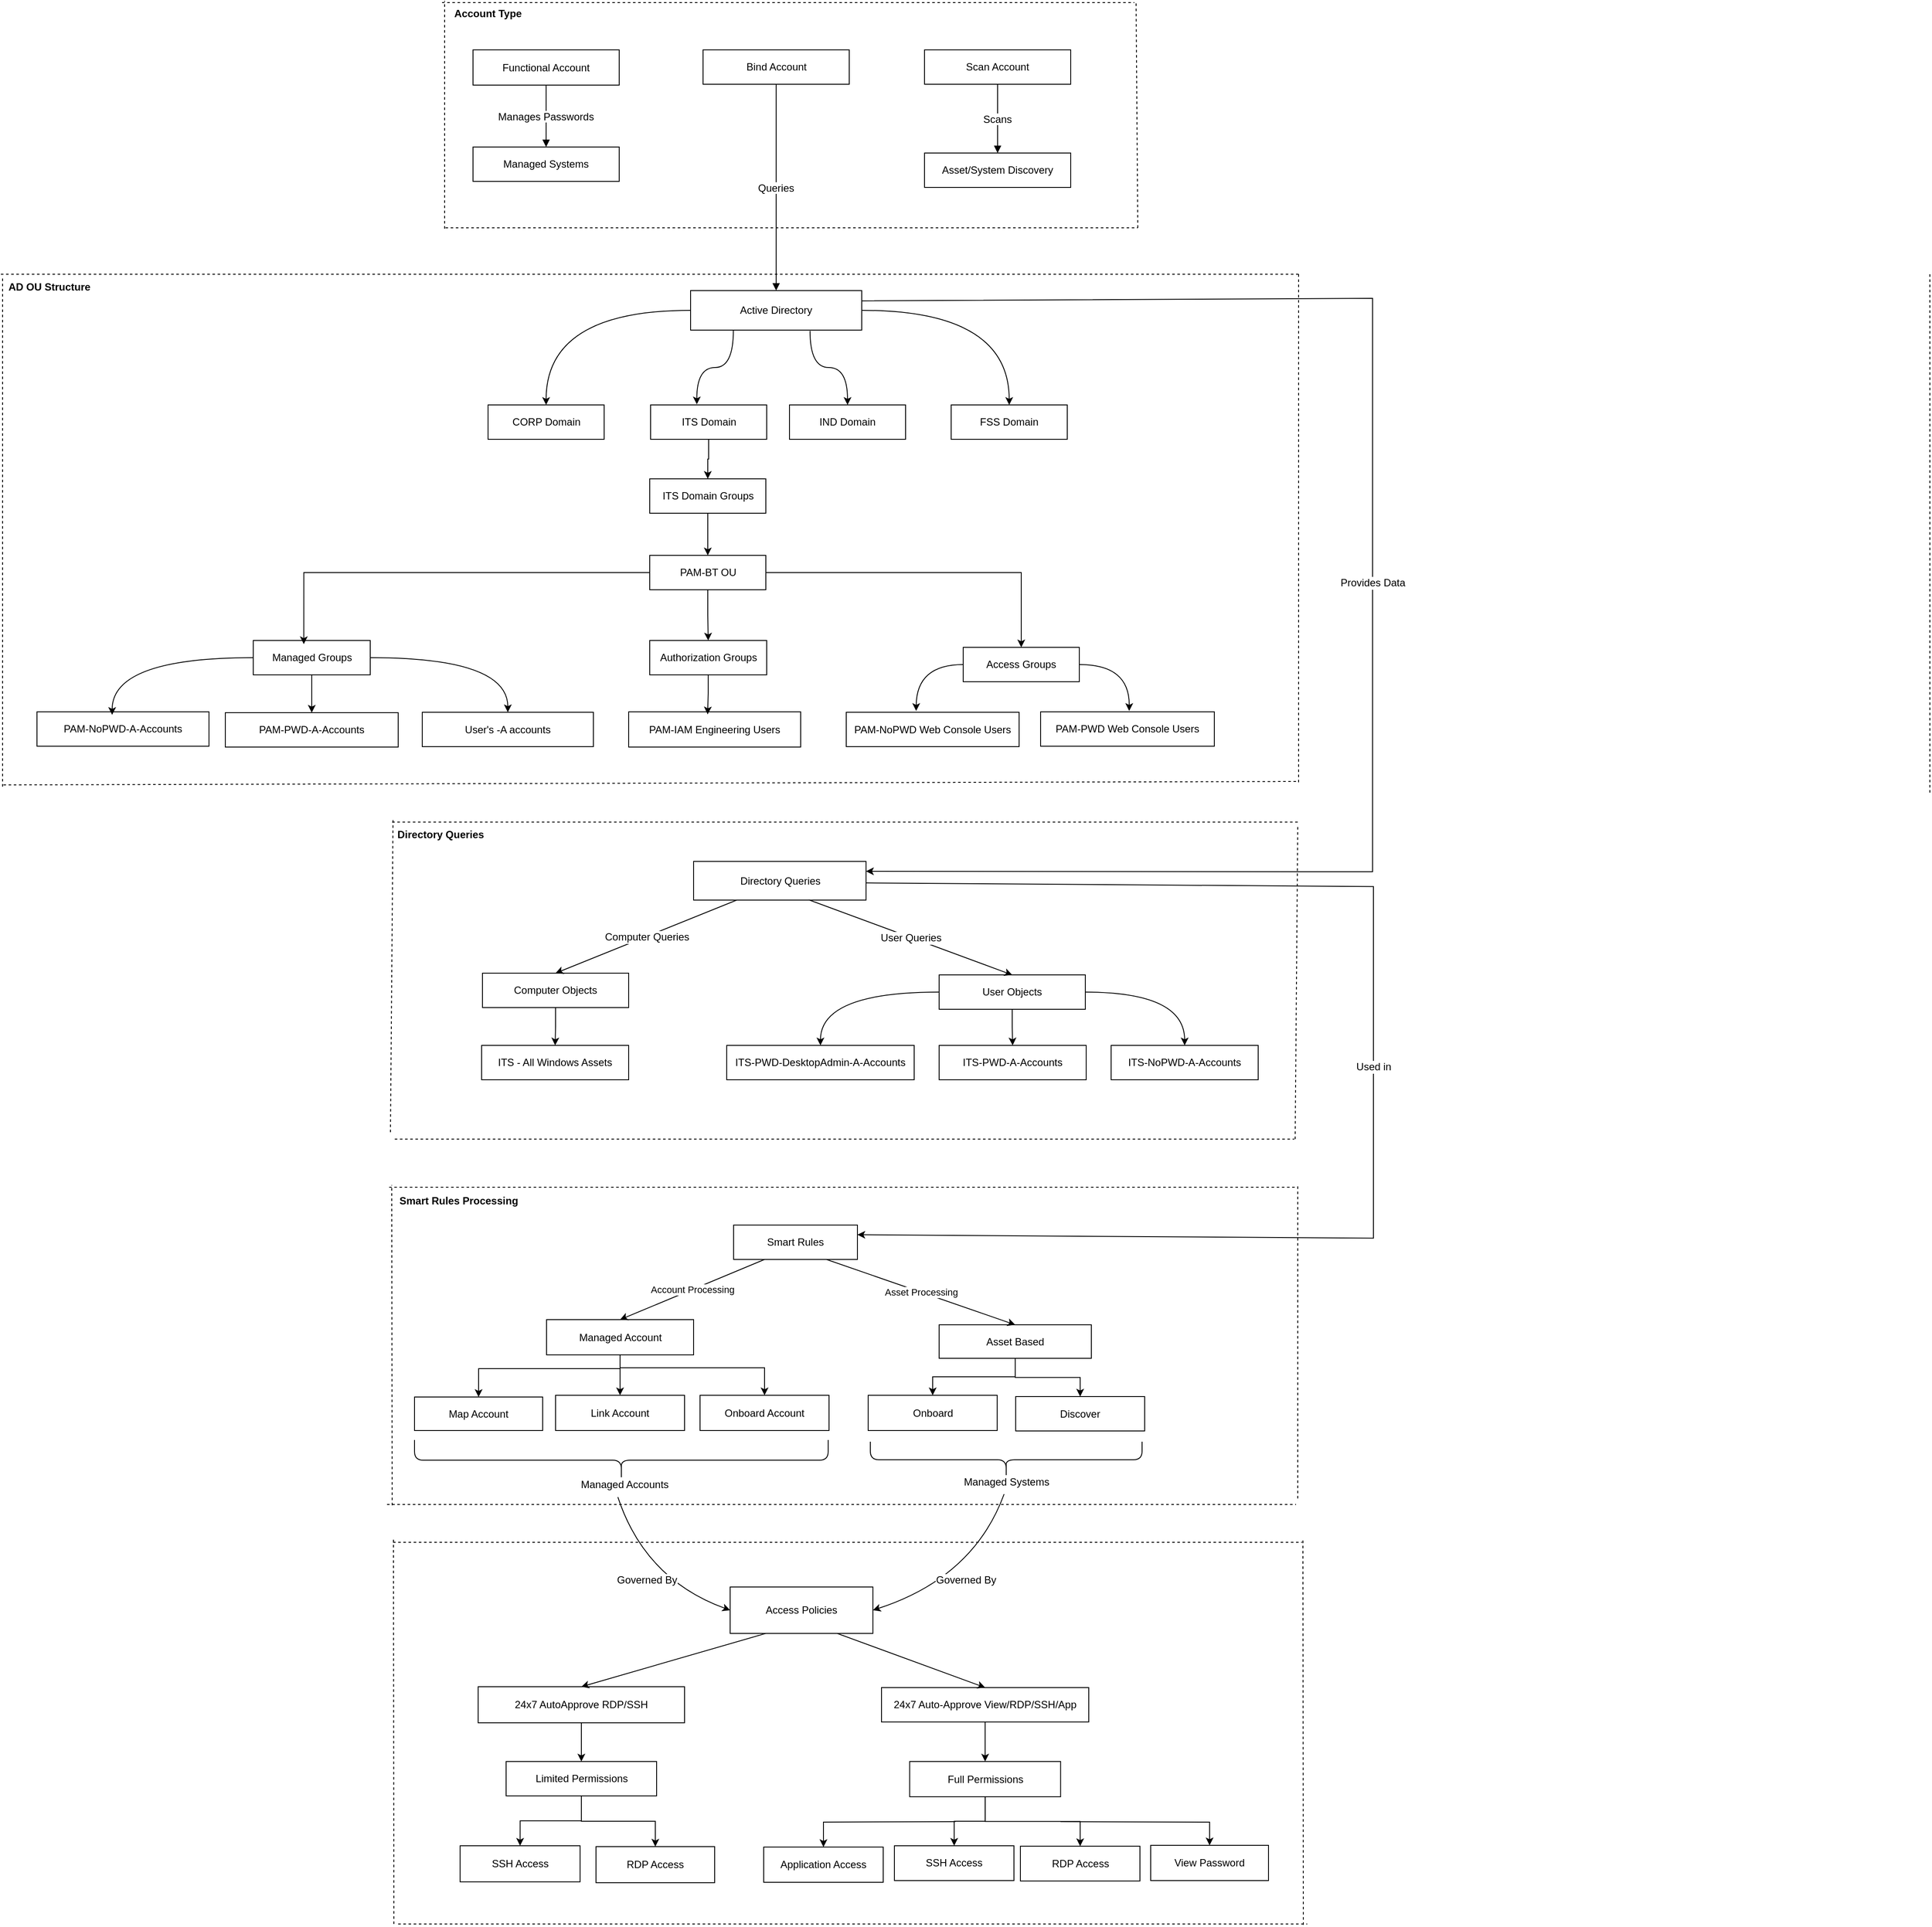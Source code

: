<mxfile version="26.0.5">
  <diagram id="C5RBs43oDa-KdzZeNtuy" name="Page-1">
    <mxGraphModel dx="-2862" dy="1114" grid="0" gridSize="10" guides="1" tooltips="1" connect="1" arrows="1" fold="1" page="1" pageScale="1" pageWidth="827" pageHeight="1169" math="0" shadow="0">
      <root>
        <mxCell id="WIyWlLk6GJQsqaUBKTNV-0" />
        <mxCell id="WIyWlLk6GJQsqaUBKTNV-1" parent="WIyWlLk6GJQsqaUBKTNV-0" />
        <mxCell id="CNHhCPIrSke7lp0K2qVO-101" value="Bind Account" style="whiteSpace=wrap;strokeWidth=1;" vertex="1" parent="WIyWlLk6GJQsqaUBKTNV-1">
          <mxGeometry x="6092.5" y="1224" width="170" height="40" as="geometry" />
        </mxCell>
        <mxCell id="CNHhCPIrSke7lp0K2qVO-102" value="Scan Account" style="whiteSpace=wrap;strokeWidth=1;" vertex="1" parent="WIyWlLk6GJQsqaUBKTNV-1">
          <mxGeometry x="6350" y="1224" width="170" height="40" as="geometry" />
        </mxCell>
        <mxCell id="CNHhCPIrSke7lp0K2qVO-218" style="edgeStyle=orthogonalEdgeStyle;rounded=0;orthogonalLoop=1;jettySize=auto;html=1;entryX=0.5;entryY=0;entryDx=0;entryDy=0;curved=1;" edge="1" parent="WIyWlLk6GJQsqaUBKTNV-1" source="CNHhCPIrSke7lp0K2qVO-104" target="CNHhCPIrSke7lp0K2qVO-106">
          <mxGeometry relative="1" as="geometry" />
        </mxCell>
        <mxCell id="CNHhCPIrSke7lp0K2qVO-219" style="edgeStyle=orthogonalEdgeStyle;rounded=0;orthogonalLoop=1;jettySize=auto;html=1;curved=1;exitX=0.698;exitY=1.019;exitDx=0;exitDy=0;exitPerimeter=0;entryX=0.5;entryY=0;entryDx=0;entryDy=0;" edge="1" parent="WIyWlLk6GJQsqaUBKTNV-1" source="CNHhCPIrSke7lp0K2qVO-104" target="CNHhCPIrSke7lp0K2qVO-107">
          <mxGeometry relative="1" as="geometry">
            <mxPoint x="6275" y="1632" as="targetPoint" />
          </mxGeometry>
        </mxCell>
        <mxCell id="CNHhCPIrSke7lp0K2qVO-220" style="edgeStyle=orthogonalEdgeStyle;rounded=0;orthogonalLoop=1;jettySize=auto;html=1;entryX=0.398;entryY=-0.017;entryDx=0;entryDy=0;curved=1;exitX=0.25;exitY=1;exitDx=0;exitDy=0;entryPerimeter=0;" edge="1" parent="WIyWlLk6GJQsqaUBKTNV-1" source="CNHhCPIrSke7lp0K2qVO-104" target="CNHhCPIrSke7lp0K2qVO-108">
          <mxGeometry relative="1" as="geometry" />
        </mxCell>
        <mxCell id="CNHhCPIrSke7lp0K2qVO-221" style="edgeStyle=orthogonalEdgeStyle;rounded=0;orthogonalLoop=1;jettySize=auto;html=1;entryX=0.5;entryY=0;entryDx=0;entryDy=0;curved=1;" edge="1" parent="WIyWlLk6GJQsqaUBKTNV-1" source="CNHhCPIrSke7lp0K2qVO-104" target="CNHhCPIrSke7lp0K2qVO-109">
          <mxGeometry relative="1" as="geometry" />
        </mxCell>
        <mxCell id="CNHhCPIrSke7lp0K2qVO-104" value="Active Directory" style="whiteSpace=wrap;strokeWidth=1;fontSize=12;" vertex="1" parent="WIyWlLk6GJQsqaUBKTNV-1">
          <mxGeometry x="6078" y="1504" width="199" height="46" as="geometry" />
        </mxCell>
        <mxCell id="CNHhCPIrSke7lp0K2qVO-105" value="Asset/System Discovery" style="whiteSpace=wrap;strokeWidth=1;" vertex="1" parent="WIyWlLk6GJQsqaUBKTNV-1">
          <mxGeometry x="6350" y="1344" width="170" height="40" as="geometry" />
        </mxCell>
        <mxCell id="CNHhCPIrSke7lp0K2qVO-106" value="FSS Domain" style="whiteSpace=wrap;strokeWidth=1;" vertex="1" parent="WIyWlLk6GJQsqaUBKTNV-1">
          <mxGeometry x="6381" y="1637" width="135" height="40" as="geometry" />
        </mxCell>
        <mxCell id="CNHhCPIrSke7lp0K2qVO-107" value="IND Domain" style="whiteSpace=wrap;strokeWidth=1;" vertex="1" parent="WIyWlLk6GJQsqaUBKTNV-1">
          <mxGeometry x="6193" y="1637" width="135" height="40" as="geometry" />
        </mxCell>
        <mxCell id="CNHhCPIrSke7lp0K2qVO-255" value="" style="edgeStyle=orthogonalEdgeStyle;rounded=0;orthogonalLoop=1;jettySize=auto;html=1;" edge="1" parent="WIyWlLk6GJQsqaUBKTNV-1" source="CNHhCPIrSke7lp0K2qVO-108" target="CNHhCPIrSke7lp0K2qVO-110">
          <mxGeometry relative="1" as="geometry" />
        </mxCell>
        <mxCell id="CNHhCPIrSke7lp0K2qVO-108" value="ITS Domain" style="whiteSpace=wrap;strokeWidth=1;" vertex="1" parent="WIyWlLk6GJQsqaUBKTNV-1">
          <mxGeometry x="6031.5" y="1637" width="135" height="40" as="geometry" />
        </mxCell>
        <mxCell id="CNHhCPIrSke7lp0K2qVO-109" value="CORP Domain" style="whiteSpace=wrap;strokeWidth=1;" vertex="1" parent="WIyWlLk6GJQsqaUBKTNV-1">
          <mxGeometry x="5842.5" y="1637" width="135" height="40" as="geometry" />
        </mxCell>
        <mxCell id="CNHhCPIrSke7lp0K2qVO-206" style="edgeStyle=orthogonalEdgeStyle;rounded=0;orthogonalLoop=1;jettySize=auto;html=1;entryX=0.5;entryY=0;entryDx=0;entryDy=0;" edge="1" parent="WIyWlLk6GJQsqaUBKTNV-1" source="CNHhCPIrSke7lp0K2qVO-110" target="CNHhCPIrSke7lp0K2qVO-111">
          <mxGeometry relative="1" as="geometry" />
        </mxCell>
        <mxCell id="CNHhCPIrSke7lp0K2qVO-110" value="ITS Domain Groups" style="whiteSpace=wrap;strokeWidth=1;" vertex="1" parent="WIyWlLk6GJQsqaUBKTNV-1">
          <mxGeometry x="6030.5" y="1723" width="135" height="40" as="geometry" />
        </mxCell>
        <mxCell id="CNHhCPIrSke7lp0K2qVO-207" style="edgeStyle=orthogonalEdgeStyle;rounded=0;orthogonalLoop=1;jettySize=auto;html=1;entryX=0.5;entryY=0;entryDx=0;entryDy=0;" edge="1" parent="WIyWlLk6GJQsqaUBKTNV-1" source="CNHhCPIrSke7lp0K2qVO-111" target="CNHhCPIrSke7lp0K2qVO-113">
          <mxGeometry relative="1" as="geometry" />
        </mxCell>
        <mxCell id="CNHhCPIrSke7lp0K2qVO-261" style="edgeStyle=orthogonalEdgeStyle;rounded=0;orthogonalLoop=1;jettySize=auto;html=1;entryX=0.5;entryY=0;entryDx=0;entryDy=0;" edge="1" parent="WIyWlLk6GJQsqaUBKTNV-1" source="CNHhCPIrSke7lp0K2qVO-111" target="CNHhCPIrSke7lp0K2qVO-112">
          <mxGeometry relative="1" as="geometry" />
        </mxCell>
        <mxCell id="CNHhCPIrSke7lp0K2qVO-111" value="PAM-BT OU" style="whiteSpace=wrap;strokeWidth=1;" vertex="1" parent="WIyWlLk6GJQsqaUBKTNV-1">
          <mxGeometry x="6030.5" y="1812" width="135" height="40" as="geometry" />
        </mxCell>
        <mxCell id="CNHhCPIrSke7lp0K2qVO-263" style="edgeStyle=orthogonalEdgeStyle;rounded=0;orthogonalLoop=1;jettySize=auto;html=1;curved=1;" edge="1" parent="WIyWlLk6GJQsqaUBKTNV-1" source="CNHhCPIrSke7lp0K2qVO-112">
          <mxGeometry relative="1" as="geometry">
            <mxPoint x="6340.286" y="1993" as="targetPoint" />
          </mxGeometry>
        </mxCell>
        <mxCell id="CNHhCPIrSke7lp0K2qVO-264" style="edgeStyle=orthogonalEdgeStyle;rounded=0;orthogonalLoop=1;jettySize=auto;html=1;curved=1;" edge="1" parent="WIyWlLk6GJQsqaUBKTNV-1" source="CNHhCPIrSke7lp0K2qVO-112">
          <mxGeometry relative="1" as="geometry">
            <mxPoint x="6588" y="1993" as="targetPoint" />
          </mxGeometry>
        </mxCell>
        <mxCell id="CNHhCPIrSke7lp0K2qVO-112" value="Access Groups" style="whiteSpace=wrap;strokeWidth=1;" vertex="1" parent="WIyWlLk6GJQsqaUBKTNV-1">
          <mxGeometry x="6395" y="1919" width="135" height="40" as="geometry" />
        </mxCell>
        <mxCell id="CNHhCPIrSke7lp0K2qVO-113" value="Authorization Groups" style="whiteSpace=wrap;strokeWidth=1;" vertex="1" parent="WIyWlLk6GJQsqaUBKTNV-1">
          <mxGeometry x="6030.5" y="1911" width="136" height="40" as="geometry" />
        </mxCell>
        <mxCell id="CNHhCPIrSke7lp0K2qVO-256" style="edgeStyle=orthogonalEdgeStyle;rounded=0;orthogonalLoop=1;jettySize=auto;html=1;entryX=0.5;entryY=0;entryDx=0;entryDy=0;" edge="1" parent="WIyWlLk6GJQsqaUBKTNV-1" source="CNHhCPIrSke7lp0K2qVO-114" target="CNHhCPIrSke7lp0K2qVO-119">
          <mxGeometry relative="1" as="geometry" />
        </mxCell>
        <mxCell id="CNHhCPIrSke7lp0K2qVO-257" style="edgeStyle=orthogonalEdgeStyle;rounded=0;orthogonalLoop=1;jettySize=auto;html=1;entryX=0.5;entryY=0;entryDx=0;entryDy=0;curved=1;" edge="1" parent="WIyWlLk6GJQsqaUBKTNV-1" source="CNHhCPIrSke7lp0K2qVO-114" target="CNHhCPIrSke7lp0K2qVO-118">
          <mxGeometry relative="1" as="geometry" />
        </mxCell>
        <mxCell id="CNHhCPIrSke7lp0K2qVO-114" value="Managed Groups" style="whiteSpace=wrap;strokeWidth=1;" vertex="1" parent="WIyWlLk6GJQsqaUBKTNV-1">
          <mxGeometry x="5569.5" y="1911" width="136" height="40" as="geometry" />
        </mxCell>
        <mxCell id="CNHhCPIrSke7lp0K2qVO-115" value="PAM-PWD Web Console Users" style="whiteSpace=wrap;strokeWidth=1;" vertex="1" parent="WIyWlLk6GJQsqaUBKTNV-1">
          <mxGeometry x="6485" y="1994" width="202" height="40" as="geometry" />
        </mxCell>
        <mxCell id="CNHhCPIrSke7lp0K2qVO-116" value="PAM-NoPWD Web Console Users" style="whiteSpace=wrap;strokeWidth=1;" vertex="1" parent="WIyWlLk6GJQsqaUBKTNV-1">
          <mxGeometry x="6259" y="1994.5" width="201" height="40" as="geometry" />
        </mxCell>
        <mxCell id="CNHhCPIrSke7lp0K2qVO-117" value="PAM-IAM Engineering Users" style="whiteSpace=wrap;strokeWidth=1;" vertex="1" parent="WIyWlLk6GJQsqaUBKTNV-1">
          <mxGeometry x="6006" y="1994" width="200" height="41" as="geometry" />
        </mxCell>
        <mxCell id="CNHhCPIrSke7lp0K2qVO-118" value="User&#39;s -A accounts" style="whiteSpace=wrap;strokeWidth=1;" vertex="1" parent="WIyWlLk6GJQsqaUBKTNV-1">
          <mxGeometry x="5766" y="1994.5" width="199" height="40" as="geometry" />
        </mxCell>
        <mxCell id="CNHhCPIrSke7lp0K2qVO-119" value="PAM-PWD-A-Accounts" style="whiteSpace=wrap;strokeWidth=1;" vertex="1" parent="WIyWlLk6GJQsqaUBKTNV-1">
          <mxGeometry x="5537" y="1995" width="201" height="40" as="geometry" />
        </mxCell>
        <mxCell id="CNHhCPIrSke7lp0K2qVO-120" value="PAM-NoPWD-A-Accounts" style="whiteSpace=wrap;strokeWidth=1;" vertex="1" parent="WIyWlLk6GJQsqaUBKTNV-1">
          <mxGeometry x="5318" y="1994" width="200" height="40" as="geometry" />
        </mxCell>
        <mxCell id="CNHhCPIrSke7lp0K2qVO-128" value="Smart Rules" style="whiteSpace=wrap;strokeWidth=1;" vertex="1" parent="WIyWlLk6GJQsqaUBKTNV-1">
          <mxGeometry x="6128" y="2591" width="144" height="40" as="geometry" />
        </mxCell>
        <mxCell id="CNHhCPIrSke7lp0K2qVO-305" style="edgeStyle=orthogonalEdgeStyle;rounded=0;orthogonalLoop=1;jettySize=auto;html=1;entryX=0.5;entryY=0;entryDx=0;entryDy=0;curved=0;" edge="1" parent="WIyWlLk6GJQsqaUBKTNV-1" source="CNHhCPIrSke7lp0K2qVO-129" target="CNHhCPIrSke7lp0K2qVO-131">
          <mxGeometry relative="1" as="geometry" />
        </mxCell>
        <mxCell id="CNHhCPIrSke7lp0K2qVO-306" style="edgeStyle=orthogonalEdgeStyle;rounded=0;orthogonalLoop=1;jettySize=auto;html=1;entryX=0.5;entryY=0;entryDx=0;entryDy=0;" edge="1" parent="WIyWlLk6GJQsqaUBKTNV-1" source="CNHhCPIrSke7lp0K2qVO-129" target="CNHhCPIrSke7lp0K2qVO-132">
          <mxGeometry relative="1" as="geometry" />
        </mxCell>
        <mxCell id="CNHhCPIrSke7lp0K2qVO-129" value="Asset Based" style="whiteSpace=wrap;strokeWidth=1;" vertex="1" parent="WIyWlLk6GJQsqaUBKTNV-1">
          <mxGeometry x="6367" y="2707" width="177" height="39" as="geometry" />
        </mxCell>
        <mxCell id="CNHhCPIrSke7lp0K2qVO-302" value="" style="edgeStyle=orthogonalEdgeStyle;rounded=0;orthogonalLoop=1;jettySize=auto;html=1;" edge="1" parent="WIyWlLk6GJQsqaUBKTNV-1" source="CNHhCPIrSke7lp0K2qVO-130" target="CNHhCPIrSke7lp0K2qVO-134">
          <mxGeometry relative="1" as="geometry" />
        </mxCell>
        <mxCell id="CNHhCPIrSke7lp0K2qVO-303" style="edgeStyle=orthogonalEdgeStyle;rounded=0;orthogonalLoop=1;jettySize=auto;html=1;entryX=0.5;entryY=0;entryDx=0;entryDy=0;" edge="1" parent="WIyWlLk6GJQsqaUBKTNV-1" source="CNHhCPIrSke7lp0K2qVO-130" target="CNHhCPIrSke7lp0K2qVO-133">
          <mxGeometry relative="1" as="geometry">
            <Array as="points">
              <mxPoint x="5996" y="2757" />
              <mxPoint x="6164" y="2757" />
            </Array>
          </mxGeometry>
        </mxCell>
        <mxCell id="CNHhCPIrSke7lp0K2qVO-304" style="edgeStyle=orthogonalEdgeStyle;rounded=0;orthogonalLoop=1;jettySize=auto;html=1;entryX=0.5;entryY=0;entryDx=0;entryDy=0;" edge="1" parent="WIyWlLk6GJQsqaUBKTNV-1" source="CNHhCPIrSke7lp0K2qVO-130" target="CNHhCPIrSke7lp0K2qVO-135">
          <mxGeometry relative="1" as="geometry">
            <Array as="points">
              <mxPoint x="5996" y="2758" />
              <mxPoint x="5831" y="2758" />
            </Array>
          </mxGeometry>
        </mxCell>
        <mxCell id="CNHhCPIrSke7lp0K2qVO-130" value="Managed Account" style="whiteSpace=wrap;strokeWidth=1;" vertex="1" parent="WIyWlLk6GJQsqaUBKTNV-1">
          <mxGeometry x="5910.5" y="2701" width="171" height="41" as="geometry" />
        </mxCell>
        <mxCell id="CNHhCPIrSke7lp0K2qVO-131" value="Discover" style="whiteSpace=wrap;strokeWidth=1;" vertex="1" parent="WIyWlLk6GJQsqaUBKTNV-1">
          <mxGeometry x="6456" y="2790.5" width="150" height="40" as="geometry" />
        </mxCell>
        <mxCell id="CNHhCPIrSke7lp0K2qVO-132" value="Onboard" style="whiteSpace=wrap;strokeWidth=1;" vertex="1" parent="WIyWlLk6GJQsqaUBKTNV-1">
          <mxGeometry x="6284.5" y="2789" width="150" height="41" as="geometry" />
        </mxCell>
        <mxCell id="CNHhCPIrSke7lp0K2qVO-133" value="Onboard Account" style="whiteSpace=wrap;strokeWidth=1;" vertex="1" parent="WIyWlLk6GJQsqaUBKTNV-1">
          <mxGeometry x="6089" y="2789" width="150" height="41" as="geometry" />
        </mxCell>
        <mxCell id="CNHhCPIrSke7lp0K2qVO-134" value="Link Account" style="whiteSpace=wrap;strokeWidth=1;" vertex="1" parent="WIyWlLk6GJQsqaUBKTNV-1">
          <mxGeometry x="5921" y="2789" width="150" height="41" as="geometry" />
        </mxCell>
        <mxCell id="CNHhCPIrSke7lp0K2qVO-135" value="Map Account" style="whiteSpace=wrap;strokeWidth=1;" vertex="1" parent="WIyWlLk6GJQsqaUBKTNV-1">
          <mxGeometry x="5757" y="2791" width="149" height="39" as="geometry" />
        </mxCell>
        <mxCell id="CNHhCPIrSke7lp0K2qVO-136" value="Access Policies" style="whiteSpace=wrap;strokeWidth=1;" vertex="1" parent="WIyWlLk6GJQsqaUBKTNV-1">
          <mxGeometry x="6124" y="3012" width="166" height="54" as="geometry" />
        </mxCell>
        <mxCell id="CNHhCPIrSke7lp0K2qVO-334" style="edgeStyle=orthogonalEdgeStyle;rounded=0;orthogonalLoop=1;jettySize=auto;html=1;entryX=0.5;entryY=0;entryDx=0;entryDy=0;" edge="1" parent="WIyWlLk6GJQsqaUBKTNV-1" source="CNHhCPIrSke7lp0K2qVO-137" target="CNHhCPIrSke7lp0K2qVO-139">
          <mxGeometry relative="1" as="geometry" />
        </mxCell>
        <mxCell id="CNHhCPIrSke7lp0K2qVO-137" value="24x7 Auto-Approve View/RDP/SSH/App" style="whiteSpace=wrap;strokeWidth=1;" vertex="1" parent="WIyWlLk6GJQsqaUBKTNV-1">
          <mxGeometry x="6300" y="3129" width="241" height="40" as="geometry" />
        </mxCell>
        <mxCell id="CNHhCPIrSke7lp0K2qVO-333" style="edgeStyle=orthogonalEdgeStyle;rounded=0;orthogonalLoop=1;jettySize=auto;html=1;entryX=0.5;entryY=0;entryDx=0;entryDy=0;" edge="1" parent="WIyWlLk6GJQsqaUBKTNV-1" source="CNHhCPIrSke7lp0K2qVO-138" target="CNHhCPIrSke7lp0K2qVO-140">
          <mxGeometry relative="1" as="geometry" />
        </mxCell>
        <mxCell id="CNHhCPIrSke7lp0K2qVO-138" value="24x7 AutoApprove RDP/SSH" style="whiteSpace=wrap;strokeWidth=1;" vertex="1" parent="WIyWlLk6GJQsqaUBKTNV-1">
          <mxGeometry x="5831" y="3128" width="240" height="42" as="geometry" />
        </mxCell>
        <mxCell id="CNHhCPIrSke7lp0K2qVO-337" value="" style="edgeStyle=orthogonalEdgeStyle;rounded=0;orthogonalLoop=1;jettySize=auto;html=1;" edge="1" parent="WIyWlLk6GJQsqaUBKTNV-1" source="CNHhCPIrSke7lp0K2qVO-139" target="CNHhCPIrSke7lp0K2qVO-143">
          <mxGeometry relative="1" as="geometry" />
        </mxCell>
        <mxCell id="CNHhCPIrSke7lp0K2qVO-338" style="edgeStyle=orthogonalEdgeStyle;rounded=0;orthogonalLoop=1;jettySize=auto;html=1;entryX=0.5;entryY=0;entryDx=0;entryDy=0;" edge="1" parent="WIyWlLk6GJQsqaUBKTNV-1" target="CNHhCPIrSke7lp0K2qVO-141">
          <mxGeometry relative="1" as="geometry">
            <mxPoint x="6508.25" y="3285.001" as="sourcePoint" />
            <mxPoint x="6681.5" y="3362.03" as="targetPoint" />
          </mxGeometry>
        </mxCell>
        <mxCell id="CNHhCPIrSke7lp0K2qVO-339" style="edgeStyle=orthogonalEdgeStyle;rounded=0;orthogonalLoop=1;jettySize=auto;html=1;entryX=0.5;entryY=0;entryDx=0;entryDy=0;" edge="1" parent="WIyWlLk6GJQsqaUBKTNV-1" source="CNHhCPIrSke7lp0K2qVO-139" target="CNHhCPIrSke7lp0K2qVO-142">
          <mxGeometry relative="1" as="geometry" />
        </mxCell>
        <mxCell id="CNHhCPIrSke7lp0K2qVO-340" style="edgeStyle=orthogonalEdgeStyle;rounded=0;orthogonalLoop=1;jettySize=auto;html=1;entryX=0.5;entryY=0;entryDx=0;entryDy=0;" edge="1" parent="WIyWlLk6GJQsqaUBKTNV-1" target="CNHhCPIrSke7lp0K2qVO-144">
          <mxGeometry relative="1" as="geometry">
            <mxPoint x="6386" y="3285" as="sourcePoint" />
            <mxPoint x="6232.5" y="3364.03" as="targetPoint" />
          </mxGeometry>
        </mxCell>
        <mxCell id="CNHhCPIrSke7lp0K2qVO-139" value="Full Permissions" style="whiteSpace=wrap;strokeWidth=1;" vertex="1" parent="WIyWlLk6GJQsqaUBKTNV-1">
          <mxGeometry x="6332.75" y="3215" width="175.5" height="41" as="geometry" />
        </mxCell>
        <mxCell id="CNHhCPIrSke7lp0K2qVO-335" style="edgeStyle=orthogonalEdgeStyle;rounded=0;orthogonalLoop=1;jettySize=auto;html=1;entryX=0.5;entryY=0;entryDx=0;entryDy=0;" edge="1" parent="WIyWlLk6GJQsqaUBKTNV-1" source="CNHhCPIrSke7lp0K2qVO-140" target="CNHhCPIrSke7lp0K2qVO-145">
          <mxGeometry relative="1" as="geometry" />
        </mxCell>
        <mxCell id="CNHhCPIrSke7lp0K2qVO-336" style="edgeStyle=orthogonalEdgeStyle;rounded=0;orthogonalLoop=1;jettySize=auto;html=1;entryX=0.5;entryY=0;entryDx=0;entryDy=0;" edge="1" parent="WIyWlLk6GJQsqaUBKTNV-1" source="CNHhCPIrSke7lp0K2qVO-140" target="CNHhCPIrSke7lp0K2qVO-146">
          <mxGeometry relative="1" as="geometry" />
        </mxCell>
        <mxCell id="CNHhCPIrSke7lp0K2qVO-140" value="Limited Permissions" style="whiteSpace=wrap;strokeWidth=1;" vertex="1" parent="WIyWlLk6GJQsqaUBKTNV-1">
          <mxGeometry x="5863.5" y="3215" width="175" height="40" as="geometry" />
        </mxCell>
        <mxCell id="CNHhCPIrSke7lp0K2qVO-141" value="View Password" style="whiteSpace=wrap;strokeWidth=1;" vertex="1" parent="WIyWlLk6GJQsqaUBKTNV-1">
          <mxGeometry x="6613" y="3312.5" width="137" height="41" as="geometry" />
        </mxCell>
        <mxCell id="CNHhCPIrSke7lp0K2qVO-142" value="RDP Access" style="whiteSpace=wrap;strokeWidth=1;" vertex="1" parent="WIyWlLk6GJQsqaUBKTNV-1">
          <mxGeometry x="6461.5" y="3313.5" width="139" height="40.5" as="geometry" />
        </mxCell>
        <mxCell id="CNHhCPIrSke7lp0K2qVO-143" value="SSH Access" style="whiteSpace=wrap;strokeWidth=1;" vertex="1" parent="WIyWlLk6GJQsqaUBKTNV-1">
          <mxGeometry x="6315" y="3313" width="139" height="40.5" as="geometry" />
        </mxCell>
        <mxCell id="CNHhCPIrSke7lp0K2qVO-144" value="Application Access" style="whiteSpace=wrap;strokeWidth=1;" vertex="1" parent="WIyWlLk6GJQsqaUBKTNV-1">
          <mxGeometry x="6163" y="3314.5" width="139" height="41" as="geometry" />
        </mxCell>
        <mxCell id="CNHhCPIrSke7lp0K2qVO-145" value="RDP Access" style="whiteSpace=wrap;strokeWidth=1;" vertex="1" parent="WIyWlLk6GJQsqaUBKTNV-1">
          <mxGeometry x="5968" y="3314" width="138" height="42" as="geometry" />
        </mxCell>
        <mxCell id="CNHhCPIrSke7lp0K2qVO-146" value="SSH Access" style="whiteSpace=wrap;strokeWidth=1;" vertex="1" parent="WIyWlLk6GJQsqaUBKTNV-1">
          <mxGeometry x="5810" y="3313" width="139.5" height="42" as="geometry" />
        </mxCell>
        <mxCell id="CNHhCPIrSke7lp0K2qVO-148" value="Queries" style="curved=1;startArrow=none;endArrow=block;exitX=0.5;exitY=1;entryX=0.5;entryY=0.01;rounded=0;fontSize=12;" edge="1" parent="WIyWlLk6GJQsqaUBKTNV-1" source="CNHhCPIrSke7lp0K2qVO-101" target="CNHhCPIrSke7lp0K2qVO-104">
          <mxGeometry relative="1" as="geometry">
            <Array as="points" />
          </mxGeometry>
        </mxCell>
        <mxCell id="CNHhCPIrSke7lp0K2qVO-149" value="Scans" style="curved=1;startArrow=none;endArrow=block;exitX=0.5;exitY=1;entryX=0.5;entryY=0.01;rounded=0;fontSize=12;" edge="1" parent="WIyWlLk6GJQsqaUBKTNV-1" source="CNHhCPIrSke7lp0K2qVO-102" target="CNHhCPIrSke7lp0K2qVO-105">
          <mxGeometry relative="1" as="geometry">
            <Array as="points" />
          </mxGeometry>
        </mxCell>
        <mxCell id="CNHhCPIrSke7lp0K2qVO-194" value="&lt;span style=&quot;color: rgba(0, 0, 0, 0); font-family: monospace; font-size: 0px; text-align: start;&quot;&gt;%3CmxGraphModel%3E%3Croot%3E%3CmxCell%20id%3D%220%22%2F%3E%3CmxCell%20id%3D%221%22%20parent%3D%220%22%2F%3E%3CmxCell%20id%3D%222%22%20value%3D%22Functional%20Account%22%20style%3D%22whiteSpace%3Dwrap%3BstrokeWidth%3D2%3B%22%20vertex%3D%221%22%20parent%3D%221%22%3E%3CmxGeometry%20x%3D%225020%22%20y%3D%221313%22%20width%3D%22197%22%20height%3D%2254%22%20as%3D%22geometry%22%2F%3E%3C%2FmxCell%3E%3CmxCell%20id%3D%223%22%20value%3D%22Managed%20Systems%22%20style%3D%22whiteSpace%3Dwrap%3BstrokeWidth%3D2%3B%22%20vertex%3D%221%22%20parent%3D%221%22%3E%3CmxGeometry%20x%3D%225027%22%20y%3D%221474%22%20width%3D%22184%22%20height%3D%2254%22%20as%3D%22geometry%22%2F%3E%3C%2FmxCell%3E%3CmxCell%20id%3D%224%22%20value%3D%22Manages%20Passwords%22%20style%3D%22curved%3D1%3BstartArrow%3Dnone%3BendArrow%3Dblock%3BexitX%3D0.5%3BexitY%3D1%3BentryX%3D0.5%3BentryY%3D0.01%3Brounded%3D0%3B%22%20edge%3D%221%22%20source%3D%222%22%20target%3D%223%22%20parent%3D%221%22%3E%3CmxGeometry%20relative%3D%221%22%20as%3D%22geometry%22%3E%3CArray%20as%3D%22points%22%2F%3E%3C%2FmxGeometry%3E%3C%2FmxCell%3E%3C%2Froot%3E%3C%2FmxGraphModel%3E&lt;/span&gt;" style="text;html=1;align=center;verticalAlign=middle;resizable=0;points=[];autosize=1;strokeColor=none;fillColor=none;" vertex="1" parent="WIyWlLk6GJQsqaUBKTNV-1">
          <mxGeometry x="6089" y="1318" width="18" height="26" as="geometry" />
        </mxCell>
        <mxCell id="CNHhCPIrSke7lp0K2qVO-195" value="Functional Account" style="whiteSpace=wrap;strokeWidth=1;fontSize=12;" vertex="1" parent="WIyWlLk6GJQsqaUBKTNV-1">
          <mxGeometry x="5825" y="1224" width="170" height="41" as="geometry" />
        </mxCell>
        <mxCell id="CNHhCPIrSke7lp0K2qVO-196" value="Managed Systems" style="whiteSpace=wrap;strokeWidth=1;" vertex="1" parent="WIyWlLk6GJQsqaUBKTNV-1">
          <mxGeometry x="5825" y="1337" width="170" height="40" as="geometry" />
        </mxCell>
        <mxCell id="CNHhCPIrSke7lp0K2qVO-197" value="Manages Passwords" style="curved=1;startArrow=none;endArrow=block;exitX=0.5;exitY=1;entryX=0.5;entryY=0.01;rounded=0;fontSize=12;" edge="1" parent="WIyWlLk6GJQsqaUBKTNV-1" source="CNHhCPIrSke7lp0K2qVO-195" target="CNHhCPIrSke7lp0K2qVO-196">
          <mxGeometry relative="1" as="geometry">
            <Array as="points" />
          </mxGeometry>
        </mxCell>
        <mxCell id="CNHhCPIrSke7lp0K2qVO-200" style="edgeStyle=orthogonalEdgeStyle;rounded=0;orthogonalLoop=1;jettySize=auto;html=1;exitX=0.5;exitY=1;exitDx=0;exitDy=0;strokeWidth=1;" edge="1" parent="WIyWlLk6GJQsqaUBKTNV-1" source="CNHhCPIrSke7lp0K2qVO-119" target="CNHhCPIrSke7lp0K2qVO-119">
          <mxGeometry relative="1" as="geometry" />
        </mxCell>
        <mxCell id="CNHhCPIrSke7lp0K2qVO-201" style="edgeStyle=orthogonalEdgeStyle;rounded=0;orthogonalLoop=1;jettySize=auto;html=1;exitX=0.5;exitY=1;exitDx=0;exitDy=0;strokeWidth=1;" edge="1" parent="WIyWlLk6GJQsqaUBKTNV-1" source="CNHhCPIrSke7lp0K2qVO-119" target="CNHhCPIrSke7lp0K2qVO-119">
          <mxGeometry relative="1" as="geometry" />
        </mxCell>
        <mxCell id="CNHhCPIrSke7lp0K2qVO-214" style="edgeStyle=orthogonalEdgeStyle;rounded=0;orthogonalLoop=1;jettySize=auto;html=1;entryX=0.459;entryY=0.072;entryDx=0;entryDy=0;entryPerimeter=0;" edge="1" parent="WIyWlLk6GJQsqaUBKTNV-1" source="CNHhCPIrSke7lp0K2qVO-113" target="CNHhCPIrSke7lp0K2qVO-117">
          <mxGeometry relative="1" as="geometry" />
        </mxCell>
        <mxCell id="CNHhCPIrSke7lp0K2qVO-222" value="" style="endArrow=none;dashed=1;html=1;rounded=0;" edge="1" parent="WIyWlLk6GJQsqaUBKTNV-1">
          <mxGeometry width="50" height="50" relative="1" as="geometry">
            <mxPoint x="5793" y="1431" as="sourcePoint" />
            <mxPoint x="6598" y="1431" as="targetPoint" />
          </mxGeometry>
        </mxCell>
        <mxCell id="CNHhCPIrSke7lp0K2qVO-223" value="" style="endArrow=none;dashed=1;html=1;rounded=0;" edge="1" parent="WIyWlLk6GJQsqaUBKTNV-1">
          <mxGeometry width="50" height="50" relative="1" as="geometry">
            <mxPoint x="5789" y="1169" as="sourcePoint" />
            <mxPoint x="6594" y="1169" as="targetPoint" />
          </mxGeometry>
        </mxCell>
        <mxCell id="CNHhCPIrSke7lp0K2qVO-225" value="" style="endArrow=none;dashed=1;html=1;rounded=0;" edge="1" parent="WIyWlLk6GJQsqaUBKTNV-1">
          <mxGeometry width="50" height="50" relative="1" as="geometry">
            <mxPoint x="5792" y="1432" as="sourcePoint" />
            <mxPoint x="5792" y="1167" as="targetPoint" />
          </mxGeometry>
        </mxCell>
        <mxCell id="CNHhCPIrSke7lp0K2qVO-226" value="" style="endArrow=none;dashed=1;html=1;rounded=0;" edge="1" parent="WIyWlLk6GJQsqaUBKTNV-1">
          <mxGeometry width="50" height="50" relative="1" as="geometry">
            <mxPoint x="6598" y="1431" as="sourcePoint" />
            <mxPoint x="6596" y="1167" as="targetPoint" />
          </mxGeometry>
        </mxCell>
        <mxCell id="CNHhCPIrSke7lp0K2qVO-227" value="" style="endArrow=none;dashed=1;html=1;rounded=0;" edge="1" parent="WIyWlLk6GJQsqaUBKTNV-1">
          <mxGeometry width="50" height="50" relative="1" as="geometry">
            <mxPoint x="5276" y="1485" as="sourcePoint" />
            <mxPoint x="6788" y="1485" as="targetPoint" />
          </mxGeometry>
        </mxCell>
        <mxCell id="CNHhCPIrSke7lp0K2qVO-231" value="" style="endArrow=none;dashed=1;html=1;rounded=0;" edge="1" parent="WIyWlLk6GJQsqaUBKTNV-1">
          <mxGeometry width="50" height="50" relative="1" as="geometry">
            <mxPoint x="7519" y="2088" as="sourcePoint" />
            <mxPoint x="7519" y="1482" as="targetPoint" />
          </mxGeometry>
        </mxCell>
        <mxCell id="CNHhCPIrSke7lp0K2qVO-233" value="Directory Queries" style="whiteSpace=wrap;strokeWidth=1;" vertex="1" parent="WIyWlLk6GJQsqaUBKTNV-1">
          <mxGeometry x="6081.5" y="2168" width="200.5" height="45" as="geometry" />
        </mxCell>
        <mxCell id="CNHhCPIrSke7lp0K2qVO-283" value="" style="edgeStyle=orthogonalEdgeStyle;rounded=0;orthogonalLoop=1;jettySize=auto;html=1;" edge="1" parent="WIyWlLk6GJQsqaUBKTNV-1" source="CNHhCPIrSke7lp0K2qVO-234" target="CNHhCPIrSke7lp0K2qVO-237">
          <mxGeometry relative="1" as="geometry" />
        </mxCell>
        <mxCell id="CNHhCPIrSke7lp0K2qVO-284" style="edgeStyle=orthogonalEdgeStyle;rounded=0;orthogonalLoop=1;jettySize=auto;html=1;entryX=0.5;entryY=0;entryDx=0;entryDy=0;curved=1;" edge="1" parent="WIyWlLk6GJQsqaUBKTNV-1" source="CNHhCPIrSke7lp0K2qVO-234" target="CNHhCPIrSke7lp0K2qVO-238">
          <mxGeometry relative="1" as="geometry" />
        </mxCell>
        <mxCell id="CNHhCPIrSke7lp0K2qVO-285" style="edgeStyle=orthogonalEdgeStyle;rounded=0;orthogonalLoop=1;jettySize=auto;html=1;entryX=0.5;entryY=0;entryDx=0;entryDy=0;curved=1;" edge="1" parent="WIyWlLk6GJQsqaUBKTNV-1" source="CNHhCPIrSke7lp0K2qVO-234" target="CNHhCPIrSke7lp0K2qVO-236">
          <mxGeometry relative="1" as="geometry" />
        </mxCell>
        <mxCell id="CNHhCPIrSke7lp0K2qVO-234" value="User Objects" style="whiteSpace=wrap;strokeWidth=1;" vertex="1" parent="WIyWlLk6GJQsqaUBKTNV-1">
          <mxGeometry x="6367" y="2300" width="170" height="40" as="geometry" />
        </mxCell>
        <mxCell id="CNHhCPIrSke7lp0K2qVO-282" value="" style="edgeStyle=orthogonalEdgeStyle;rounded=0;orthogonalLoop=1;jettySize=auto;html=1;" edge="1" parent="WIyWlLk6GJQsqaUBKTNV-1" source="CNHhCPIrSke7lp0K2qVO-235" target="CNHhCPIrSke7lp0K2qVO-239">
          <mxGeometry relative="1" as="geometry" />
        </mxCell>
        <mxCell id="CNHhCPIrSke7lp0K2qVO-235" value="Computer Objects" style="whiteSpace=wrap;strokeWidth=1;" vertex="1" parent="WIyWlLk6GJQsqaUBKTNV-1">
          <mxGeometry x="5836" y="2298" width="170" height="40" as="geometry" />
        </mxCell>
        <mxCell id="CNHhCPIrSke7lp0K2qVO-236" value="ITS-NoPWD-A-Accounts" style="whiteSpace=wrap;strokeWidth=1;" vertex="1" parent="WIyWlLk6GJQsqaUBKTNV-1">
          <mxGeometry x="6567" y="2382" width="171" height="40" as="geometry" />
        </mxCell>
        <mxCell id="CNHhCPIrSke7lp0K2qVO-237" value="ITS-PWD-A-Accounts" style="whiteSpace=wrap;strokeWidth=1;" vertex="1" parent="WIyWlLk6GJQsqaUBKTNV-1">
          <mxGeometry x="6367" y="2382" width="171" height="40" as="geometry" />
        </mxCell>
        <mxCell id="CNHhCPIrSke7lp0K2qVO-238" value="ITS-PWD-DesktopAdmin-A-Accounts" style="whiteSpace=wrap;strokeWidth=1;" vertex="1" parent="WIyWlLk6GJQsqaUBKTNV-1">
          <mxGeometry x="6120" y="2382" width="218" height="40" as="geometry" />
        </mxCell>
        <mxCell id="CNHhCPIrSke7lp0K2qVO-239" value="ITS - All Windows Assets" style="whiteSpace=wrap;strokeWidth=1;" vertex="1" parent="WIyWlLk6GJQsqaUBKTNV-1">
          <mxGeometry x="5835" y="2382" width="171" height="40" as="geometry" />
        </mxCell>
        <mxCell id="CNHhCPIrSke7lp0K2qVO-251" style="edgeStyle=orthogonalEdgeStyle;rounded=0;orthogonalLoop=1;jettySize=auto;html=1;exitX=0.5;exitY=1;exitDx=0;exitDy=0;strokeWidth=1;" edge="1" parent="WIyWlLk6GJQsqaUBKTNV-1" source="CNHhCPIrSke7lp0K2qVO-239" target="CNHhCPIrSke7lp0K2qVO-239">
          <mxGeometry relative="1" as="geometry" />
        </mxCell>
        <mxCell id="CNHhCPIrSke7lp0K2qVO-254" style="edgeStyle=orthogonalEdgeStyle;rounded=0;orthogonalLoop=1;jettySize=auto;html=1;exitX=0.5;exitY=1;exitDx=0;exitDy=0;" edge="1" parent="WIyWlLk6GJQsqaUBKTNV-1" source="CNHhCPIrSke7lp0K2qVO-118" target="CNHhCPIrSke7lp0K2qVO-118">
          <mxGeometry relative="1" as="geometry" />
        </mxCell>
        <mxCell id="CNHhCPIrSke7lp0K2qVO-258" style="edgeStyle=orthogonalEdgeStyle;rounded=0;orthogonalLoop=1;jettySize=auto;html=1;entryX=0.437;entryY=0.089;entryDx=0;entryDy=0;entryPerimeter=0;curved=1;" edge="1" parent="WIyWlLk6GJQsqaUBKTNV-1" source="CNHhCPIrSke7lp0K2qVO-114" target="CNHhCPIrSke7lp0K2qVO-120">
          <mxGeometry relative="1" as="geometry" />
        </mxCell>
        <mxCell id="CNHhCPIrSke7lp0K2qVO-262" style="edgeStyle=orthogonalEdgeStyle;rounded=0;orthogonalLoop=1;jettySize=auto;html=1;entryX=0.432;entryY=0.107;entryDx=0;entryDy=0;entryPerimeter=0;" edge="1" parent="WIyWlLk6GJQsqaUBKTNV-1" source="CNHhCPIrSke7lp0K2qVO-111" target="CNHhCPIrSke7lp0K2qVO-114">
          <mxGeometry relative="1" as="geometry" />
        </mxCell>
        <mxCell id="CNHhCPIrSke7lp0K2qVO-265" value="" style="endArrow=none;dashed=1;html=1;rounded=0;" edge="1" parent="WIyWlLk6GJQsqaUBKTNV-1">
          <mxGeometry width="50" height="50" relative="1" as="geometry">
            <mxPoint x="5279" y="2079" as="sourcePoint" />
            <mxPoint x="6783" y="2075" as="targetPoint" />
          </mxGeometry>
        </mxCell>
        <mxCell id="CNHhCPIrSke7lp0K2qVO-266" value="" style="endArrow=none;dashed=1;html=1;rounded=0;" edge="1" parent="WIyWlLk6GJQsqaUBKTNV-1">
          <mxGeometry width="50" height="50" relative="1" as="geometry">
            <mxPoint x="6785" y="2076" as="sourcePoint" />
            <mxPoint x="6785" y="1484" as="targetPoint" />
          </mxGeometry>
        </mxCell>
        <mxCell id="CNHhCPIrSke7lp0K2qVO-267" value="" style="endArrow=none;dashed=1;html=1;rounded=0;" edge="1" parent="WIyWlLk6GJQsqaUBKTNV-1">
          <mxGeometry width="50" height="50" relative="1" as="geometry">
            <mxPoint x="5278" y="2081" as="sourcePoint" />
            <mxPoint x="5278" y="1489" as="targetPoint" />
          </mxGeometry>
        </mxCell>
        <mxCell id="CNHhCPIrSke7lp0K2qVO-268" value="&lt;b&gt;Account Type&lt;/b&gt;" style="text;html=1;align=center;verticalAlign=middle;resizable=0;points=[];autosize=1;strokeColor=none;fillColor=none;" vertex="1" parent="WIyWlLk6GJQsqaUBKTNV-1">
          <mxGeometry x="5794" y="1169" width="96" height="26" as="geometry" />
        </mxCell>
        <mxCell id="CNHhCPIrSke7lp0K2qVO-269" value="&lt;b&gt;AD OU Structure&lt;/b&gt;" style="text;html=1;align=center;verticalAlign=middle;resizable=0;points=[];autosize=1;strokeColor=none;fillColor=none;" vertex="1" parent="WIyWlLk6GJQsqaUBKTNV-1">
          <mxGeometry x="5275" y="1487" width="113" height="26" as="geometry" />
        </mxCell>
        <mxCell id="CNHhCPIrSke7lp0K2qVO-272" value="" style="endArrow=classic;html=1;rounded=0;entryX=0.5;entryY=0;entryDx=0;entryDy=0;exitX=0.25;exitY=1;exitDx=0;exitDy=0;" edge="1" parent="WIyWlLk6GJQsqaUBKTNV-1" source="CNHhCPIrSke7lp0K2qVO-233" target="CNHhCPIrSke7lp0K2qVO-235">
          <mxGeometry relative="1" as="geometry">
            <mxPoint x="6027" y="2247" as="sourcePoint" />
            <mxPoint x="6127" y="2247" as="targetPoint" />
          </mxGeometry>
        </mxCell>
        <mxCell id="CNHhCPIrSke7lp0K2qVO-273" value="&lt;font style=&quot;font-size: 12px;&quot;&gt;Computer Queries&lt;/font&gt;" style="edgeLabel;resizable=0;html=1;;align=center;verticalAlign=middle;" connectable="0" vertex="1" parent="CNHhCPIrSke7lp0K2qVO-272">
          <mxGeometry relative="1" as="geometry" />
        </mxCell>
        <mxCell id="CNHhCPIrSke7lp0K2qVO-274" value="" style="endArrow=classic;html=1;rounded=0;exitX=0.669;exitY=0.995;exitDx=0;exitDy=0;exitPerimeter=0;entryX=0.5;entryY=0;entryDx=0;entryDy=0;" edge="1" parent="WIyWlLk6GJQsqaUBKTNV-1" source="CNHhCPIrSke7lp0K2qVO-233" target="CNHhCPIrSke7lp0K2qVO-234">
          <mxGeometry relative="1" as="geometry">
            <mxPoint x="6027" y="2247" as="sourcePoint" />
            <mxPoint x="6127" y="2247" as="targetPoint" />
          </mxGeometry>
        </mxCell>
        <mxCell id="CNHhCPIrSke7lp0K2qVO-275" value="&lt;font style=&quot;font-size: 12px;&quot;&gt;User Queries&lt;/font&gt;" style="edgeLabel;resizable=0;html=1;;align=center;verticalAlign=middle;" connectable="0" vertex="1" parent="CNHhCPIrSke7lp0K2qVO-274">
          <mxGeometry relative="1" as="geometry" />
        </mxCell>
        <mxCell id="CNHhCPIrSke7lp0K2qVO-286" value="" style="endArrow=none;dashed=1;html=1;rounded=0;" edge="1" parent="WIyWlLk6GJQsqaUBKTNV-1">
          <mxGeometry width="50" height="50" relative="1" as="geometry">
            <mxPoint x="5731" y="2122.29" as="sourcePoint" />
            <mxPoint x="6784" y="2122.29" as="targetPoint" />
          </mxGeometry>
        </mxCell>
        <mxCell id="CNHhCPIrSke7lp0K2qVO-287" value="" style="endArrow=none;dashed=1;html=1;rounded=0;" edge="1" parent="WIyWlLk6GJQsqaUBKTNV-1">
          <mxGeometry width="50" height="50" relative="1" as="geometry">
            <mxPoint x="5734" y="2491" as="sourcePoint" />
            <mxPoint x="6780" y="2491" as="targetPoint" />
          </mxGeometry>
        </mxCell>
        <mxCell id="CNHhCPIrSke7lp0K2qVO-288" value="" style="endArrow=none;dashed=1;html=1;rounded=0;" edge="1" parent="WIyWlLk6GJQsqaUBKTNV-1">
          <mxGeometry width="50" height="50" relative="1" as="geometry">
            <mxPoint x="5729" y="2483" as="sourcePoint" />
            <mxPoint x="5732" y="2119" as="targetPoint" />
            <Array as="points" />
          </mxGeometry>
        </mxCell>
        <mxCell id="CNHhCPIrSke7lp0K2qVO-289" value="" style="endArrow=none;dashed=1;html=1;rounded=0;" edge="1" parent="WIyWlLk6GJQsqaUBKTNV-1">
          <mxGeometry width="50" height="50" relative="1" as="geometry">
            <mxPoint x="6781" y="2491" as="sourcePoint" />
            <mxPoint x="6784" y="2127" as="targetPoint" />
            <Array as="points" />
          </mxGeometry>
        </mxCell>
        <mxCell id="CNHhCPIrSke7lp0K2qVO-291" value="&lt;b&gt;Directory Queries&lt;/b&gt;" style="text;html=1;align=center;verticalAlign=middle;resizable=0;points=[];autosize=1;strokeColor=none;fillColor=none;" vertex="1" parent="WIyWlLk6GJQsqaUBKTNV-1">
          <mxGeometry x="5727.5" y="2124" width="119" height="26" as="geometry" />
        </mxCell>
        <mxCell id="CNHhCPIrSke7lp0K2qVO-293" value="" style="endArrow=classic;html=1;rounded=0;exitX=0.25;exitY=1;exitDx=0;exitDy=0;entryX=0.5;entryY=0;entryDx=0;entryDy=0;curved=1;" edge="1" parent="WIyWlLk6GJQsqaUBKTNV-1" source="CNHhCPIrSke7lp0K2qVO-128" target="CNHhCPIrSke7lp0K2qVO-130">
          <mxGeometry relative="1" as="geometry">
            <mxPoint x="6179" y="2667" as="sourcePoint" />
            <mxPoint x="6279" y="2667" as="targetPoint" />
          </mxGeometry>
        </mxCell>
        <mxCell id="CNHhCPIrSke7lp0K2qVO-294" value="Account Processing" style="edgeLabel;resizable=0;html=1;;align=center;verticalAlign=middle;" connectable="0" vertex="1" parent="CNHhCPIrSke7lp0K2qVO-293">
          <mxGeometry relative="1" as="geometry" />
        </mxCell>
        <mxCell id="CNHhCPIrSke7lp0K2qVO-295" value="" style="endArrow=classic;html=1;rounded=0;entryX=0.5;entryY=0;entryDx=0;entryDy=0;exitX=0.75;exitY=1;exitDx=0;exitDy=0;curved=1;" edge="1" parent="WIyWlLk6GJQsqaUBKTNV-1" source="CNHhCPIrSke7lp0K2qVO-128" target="CNHhCPIrSke7lp0K2qVO-129">
          <mxGeometry relative="1" as="geometry">
            <mxPoint x="6179" y="2667" as="sourcePoint" />
            <mxPoint x="6279" y="2667" as="targetPoint" />
          </mxGeometry>
        </mxCell>
        <mxCell id="CNHhCPIrSke7lp0K2qVO-296" value="Asset Processing" style="edgeLabel;resizable=0;html=1;;align=center;verticalAlign=middle;" connectable="0" vertex="1" parent="CNHhCPIrSke7lp0K2qVO-295">
          <mxGeometry relative="1" as="geometry" />
        </mxCell>
        <mxCell id="CNHhCPIrSke7lp0K2qVO-299" value="" style="endArrow=classic;html=1;rounded=0;exitX=0.25;exitY=1;exitDx=0;exitDy=0;entryX=0.5;entryY=0;entryDx=0;entryDy=0;curved=1;strokeColor=none;" edge="1" parent="WIyWlLk6GJQsqaUBKTNV-1" source="CNHhCPIrSke7lp0K2qVO-129" target="CNHhCPIrSke7lp0K2qVO-132">
          <mxGeometry width="50" height="50" relative="1" as="geometry">
            <mxPoint x="6204" y="2692" as="sourcePoint" />
            <mxPoint x="6254" y="2642" as="targetPoint" />
          </mxGeometry>
        </mxCell>
        <mxCell id="CNHhCPIrSke7lp0K2qVO-307" value="" style="endArrow=classic;html=1;rounded=0;exitX=1;exitY=0.5;exitDx=0;exitDy=0;entryX=1;entryY=0.5;entryDx=0;entryDy=0;" edge="1" parent="WIyWlLk6GJQsqaUBKTNV-1">
          <mxGeometry relative="1" as="geometry">
            <mxPoint x="6277.0" y="1516" as="sourcePoint" />
            <mxPoint x="6282.0" y="2179.5" as="targetPoint" />
            <Array as="points">
              <mxPoint x="6871" y="1513" />
              <mxPoint x="6871" y="1740" />
              <mxPoint x="6871" y="2180" />
            </Array>
          </mxGeometry>
        </mxCell>
        <mxCell id="CNHhCPIrSke7lp0K2qVO-308" value="&lt;font style=&quot;font-size: 12px;&quot;&gt;Provides Data&lt;/font&gt;" style="edgeLabel;resizable=0;html=1;;align=center;verticalAlign=middle;" connectable="0" vertex="1" parent="CNHhCPIrSke7lp0K2qVO-307">
          <mxGeometry relative="1" as="geometry" />
        </mxCell>
        <mxCell id="CNHhCPIrSke7lp0K2qVO-316" value="" style="endArrow=none;dashed=1;html=1;rounded=0;" edge="1" parent="WIyWlLk6GJQsqaUBKTNV-1">
          <mxGeometry width="50" height="50" relative="1" as="geometry">
            <mxPoint x="5727.5" y="2547" as="sourcePoint" />
            <mxPoint x="6780.5" y="2547" as="targetPoint" />
          </mxGeometry>
        </mxCell>
        <mxCell id="CNHhCPIrSke7lp0K2qVO-317" value="" style="endArrow=none;dashed=1;html=1;rounded=0;" edge="1" parent="WIyWlLk6GJQsqaUBKTNV-1">
          <mxGeometry width="50" height="50" relative="1" as="geometry">
            <mxPoint x="5725" y="2916" as="sourcePoint" />
            <mxPoint x="6782" y="2916" as="targetPoint" />
          </mxGeometry>
        </mxCell>
        <mxCell id="CNHhCPIrSke7lp0K2qVO-318" value="" style="endArrow=none;dashed=1;html=1;rounded=0;" edge="1" parent="WIyWlLk6GJQsqaUBKTNV-1">
          <mxGeometry width="50" height="50" relative="1" as="geometry">
            <mxPoint x="5731" y="2917" as="sourcePoint" />
            <mxPoint x="5730.5" y="2544.5" as="targetPoint" />
            <Array as="points" />
          </mxGeometry>
        </mxCell>
        <mxCell id="CNHhCPIrSke7lp0K2qVO-319" value="" style="endArrow=none;dashed=1;html=1;rounded=0;" edge="1" parent="WIyWlLk6GJQsqaUBKTNV-1">
          <mxGeometry width="50" height="50" relative="1" as="geometry">
            <mxPoint x="6784" y="2909" as="sourcePoint" />
            <mxPoint x="6784" y="2544.5" as="targetPoint" />
            <Array as="points" />
          </mxGeometry>
        </mxCell>
        <mxCell id="CNHhCPIrSke7lp0K2qVO-321" value="" style="endArrow=classic;html=1;rounded=0;exitX=1;exitY=0.75;exitDx=0;exitDy=0;entryX=1;entryY=0.5;entryDx=0;entryDy=0;" edge="1" parent="WIyWlLk6GJQsqaUBKTNV-1">
          <mxGeometry relative="1" as="geometry">
            <mxPoint x="6282.0" y="2193" as="sourcePoint" />
            <mxPoint x="6272.0" y="2602.25" as="targetPoint" />
            <Array as="points">
              <mxPoint x="6872" y="2197.25" />
              <mxPoint x="6872" y="2606.25" />
            </Array>
          </mxGeometry>
        </mxCell>
        <mxCell id="CNHhCPIrSke7lp0K2qVO-322" value="&lt;font style=&quot;font-size: 12px;&quot;&gt;Used in&lt;/font&gt;" style="edgeLabel;resizable=0;html=1;;align=center;verticalAlign=middle;" connectable="0" vertex="1" parent="CNHhCPIrSke7lp0K2qVO-321">
          <mxGeometry relative="1" as="geometry" />
        </mxCell>
        <mxCell id="CNHhCPIrSke7lp0K2qVO-324" value="&lt;b&gt;Smart Rules Processing&lt;/b&gt;" style="text;html=1;align=center;verticalAlign=middle;resizable=0;points=[];autosize=1;strokeColor=none;fillColor=none;" vertex="1" parent="WIyWlLk6GJQsqaUBKTNV-1">
          <mxGeometry x="5730" y="2550" width="156" height="26" as="geometry" />
        </mxCell>
        <mxCell id="CNHhCPIrSke7lp0K2qVO-330" style="edgeStyle=orthogonalEdgeStyle;rounded=0;orthogonalLoop=1;jettySize=auto;html=1;exitX=0.5;exitY=1;exitDx=0;exitDy=0;strokeWidth=1;" edge="1" parent="WIyWlLk6GJQsqaUBKTNV-1" source="CNHhCPIrSke7lp0K2qVO-140" target="CNHhCPIrSke7lp0K2qVO-140">
          <mxGeometry relative="1" as="geometry" />
        </mxCell>
        <mxCell id="CNHhCPIrSke7lp0K2qVO-331" value="" style="endArrow=classic;html=1;rounded=0;entryX=0.5;entryY=0;entryDx=0;entryDy=0;exitX=0.25;exitY=1;exitDx=0;exitDy=0;" edge="1" parent="WIyWlLk6GJQsqaUBKTNV-1" source="CNHhCPIrSke7lp0K2qVO-136" target="CNHhCPIrSke7lp0K2qVO-138">
          <mxGeometry width="50" height="50" relative="1" as="geometry">
            <mxPoint x="6258" y="3133" as="sourcePoint" />
            <mxPoint x="6308" y="3083" as="targetPoint" />
          </mxGeometry>
        </mxCell>
        <mxCell id="CNHhCPIrSke7lp0K2qVO-332" value="" style="endArrow=classic;html=1;rounded=0;exitX=0.75;exitY=1;exitDx=0;exitDy=0;entryX=0.5;entryY=0;entryDx=0;entryDy=0;" edge="1" parent="WIyWlLk6GJQsqaUBKTNV-1" source="CNHhCPIrSke7lp0K2qVO-136" target="CNHhCPIrSke7lp0K2qVO-137">
          <mxGeometry width="50" height="50" relative="1" as="geometry">
            <mxPoint x="6258" y="3133" as="sourcePoint" />
            <mxPoint x="6308" y="3083" as="targetPoint" />
          </mxGeometry>
        </mxCell>
        <mxCell id="CNHhCPIrSke7lp0K2qVO-342" value="" style="endArrow=none;dashed=1;html=1;rounded=0;" edge="1" parent="WIyWlLk6GJQsqaUBKTNV-1">
          <mxGeometry width="50" height="50" relative="1" as="geometry">
            <mxPoint x="5732" y="2960" as="sourcePoint" />
            <mxPoint x="6789" y="2960" as="targetPoint" />
          </mxGeometry>
        </mxCell>
        <mxCell id="CNHhCPIrSke7lp0K2qVO-343" value="" style="endArrow=none;dashed=1;html=1;rounded=0;" edge="1" parent="WIyWlLk6GJQsqaUBKTNV-1">
          <mxGeometry width="50" height="50" relative="1" as="geometry">
            <mxPoint x="5738" y="3404" as="sourcePoint" />
            <mxPoint x="6795" y="3404" as="targetPoint" />
          </mxGeometry>
        </mxCell>
        <mxCell id="CNHhCPIrSke7lp0K2qVO-344" value="" style="endArrow=none;dashed=1;html=1;rounded=0;" edge="1" parent="WIyWlLk6GJQsqaUBKTNV-1">
          <mxGeometry width="50" height="50" relative="1" as="geometry">
            <mxPoint x="5733" y="3404" as="sourcePoint" />
            <mxPoint x="5732.5" y="2957" as="targetPoint" />
            <Array as="points" />
          </mxGeometry>
        </mxCell>
        <mxCell id="CNHhCPIrSke7lp0K2qVO-345" value="" style="endArrow=none;dashed=1;html=1;rounded=0;" edge="1" parent="WIyWlLk6GJQsqaUBKTNV-1">
          <mxGeometry width="50" height="50" relative="1" as="geometry">
            <mxPoint x="6790.5" y="3405" as="sourcePoint" />
            <mxPoint x="6790" y="2958" as="targetPoint" />
            <Array as="points" />
          </mxGeometry>
        </mxCell>
        <mxCell id="CNHhCPIrSke7lp0K2qVO-348" value="" style="shape=curlyBracket;whiteSpace=wrap;html=1;rounded=1;labelPosition=left;verticalLabelPosition=middle;align=right;verticalAlign=middle;direction=north;" vertex="1" parent="WIyWlLk6GJQsqaUBKTNV-1">
          <mxGeometry x="5757" y="2841" width="481" height="47" as="geometry" />
        </mxCell>
        <mxCell id="CNHhCPIrSke7lp0K2qVO-350" value="" style="shape=curlyBracket;whiteSpace=wrap;html=1;rounded=1;labelPosition=left;verticalLabelPosition=middle;align=right;verticalAlign=middle;direction=north;" vertex="1" parent="WIyWlLk6GJQsqaUBKTNV-1">
          <mxGeometry x="6287" y="2843" width="316" height="42" as="geometry" />
        </mxCell>
        <mxCell id="CNHhCPIrSke7lp0K2qVO-351" value="Managed Accounts" style="text;html=1;align=center;verticalAlign=middle;resizable=0;points=[];autosize=1;strokeColor=none;fillColor=none;" vertex="1" parent="WIyWlLk6GJQsqaUBKTNV-1">
          <mxGeometry x="5941" y="2880" width="120" height="26" as="geometry" />
        </mxCell>
        <mxCell id="CNHhCPIrSke7lp0K2qVO-352" value="Managed Systems" style="text;html=1;align=center;verticalAlign=middle;resizable=0;points=[];autosize=1;strokeColor=none;fillColor=none;" vertex="1" parent="WIyWlLk6GJQsqaUBKTNV-1">
          <mxGeometry x="6386.5" y="2877" width="117" height="26" as="geometry" />
        </mxCell>
        <mxCell id="CNHhCPIrSke7lp0K2qVO-353" value="" style="endArrow=classic;html=1;rounded=0;exitX=0.437;exitY=1.055;exitDx=0;exitDy=0;exitPerimeter=0;entryX=0;entryY=0.5;entryDx=0;entryDy=0;curved=1;" edge="1" parent="WIyWlLk6GJQsqaUBKTNV-1" source="CNHhCPIrSke7lp0K2qVO-351" target="CNHhCPIrSke7lp0K2qVO-136">
          <mxGeometry relative="1" as="geometry">
            <mxPoint x="6426" y="3010" as="sourcePoint" />
            <mxPoint x="6526" y="3010" as="targetPoint" />
            <Array as="points">
              <mxPoint x="6025" y="3003" />
            </Array>
          </mxGeometry>
        </mxCell>
        <mxCell id="CNHhCPIrSke7lp0K2qVO-354" value="&lt;font style=&quot;font-size: 12px;&quot;&gt;Governed By&lt;/font&gt;" style="edgeLabel;resizable=0;html=1;;align=center;verticalAlign=middle;" connectable="0" vertex="1" parent="CNHhCPIrSke7lp0K2qVO-353">
          <mxGeometry relative="1" as="geometry" />
        </mxCell>
        <mxCell id="CNHhCPIrSke7lp0K2qVO-355" value="" style="endArrow=classic;html=1;rounded=0;exitX=0.479;exitY=1.038;exitDx=0;exitDy=0;exitPerimeter=0;entryX=1;entryY=0.5;entryDx=0;entryDy=0;curved=1;" edge="1" parent="WIyWlLk6GJQsqaUBKTNV-1" source="CNHhCPIrSke7lp0K2qVO-352" target="CNHhCPIrSke7lp0K2qVO-136">
          <mxGeometry relative="1" as="geometry">
            <mxPoint x="6426" y="3010" as="sourcePoint" />
            <mxPoint x="6526" y="3010" as="targetPoint" />
            <Array as="points">
              <mxPoint x="6407" y="3001" />
            </Array>
          </mxGeometry>
        </mxCell>
        <mxCell id="CNHhCPIrSke7lp0K2qVO-356" value="&lt;font style=&quot;font-size: 12px;&quot;&gt;Governed By&lt;/font&gt;" style="edgeLabel;resizable=0;html=1;;align=center;verticalAlign=middle;" connectable="0" vertex="1" parent="CNHhCPIrSke7lp0K2qVO-355">
          <mxGeometry relative="1" as="geometry" />
        </mxCell>
      </root>
    </mxGraphModel>
  </diagram>
</mxfile>
